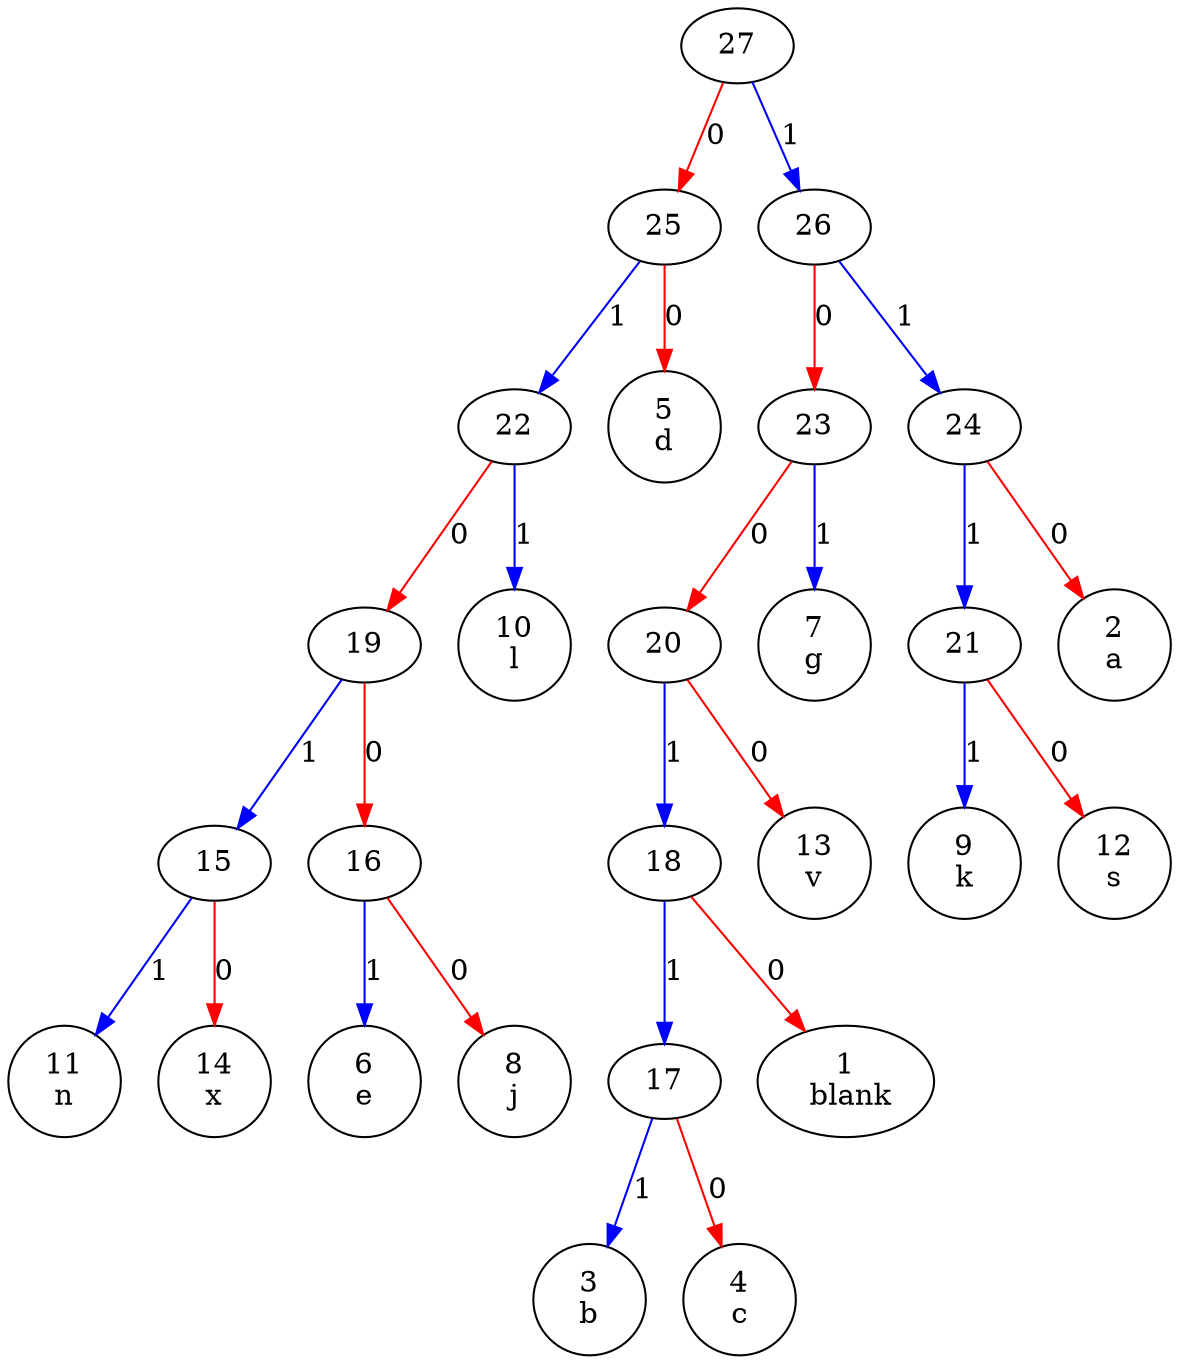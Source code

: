 digraph{
	15 -> "11\nn" [color=blue, label=1];
	15 -> "14\nx" [color=red, label=0];
	16 -> "6\ne" [color=blue, label=1];
	16 -> "8\nj" [color=red, label=0];
	17 -> "3\nb" [color=blue, label=1];
	17 -> "4\nc" [color=red, label=0];
	18 -> "1\n blank" [color=red, label=0];
	18 -> "17" [color=blue, label=1];
	19 -> "15" [color=blue, label=1];
	19 -> "16" [color=red, label=0];
	20 -> "13\nv" [color=red, label=0];
	20 -> "18" [color=blue, label=1];
	21 -> "9\nk" [color=blue, label=1];
	21 -> "12\ns" [color=red, label=0];
	22 -> "10\nl" [color=blue, label=1];
	22 -> "19" [color=red, label=0];
	23 -> "7\ng" [color=blue, label=1];
	23 -> "20" [color=red, label=0];
	24 -> "2\na" [color=red, label=0];
	24 -> "21" [color=blue, label=1];
	25 -> "5\nd" [color=red, label=0];
	25 -> "22" [color=blue, label=1];
	26 -> "23" [color=red, label=0];
	26 -> "24" [color=blue, label=1];
	27 -> "25" [color=red, label=0];
	27 -> "26" [color=blue, label=1];
}